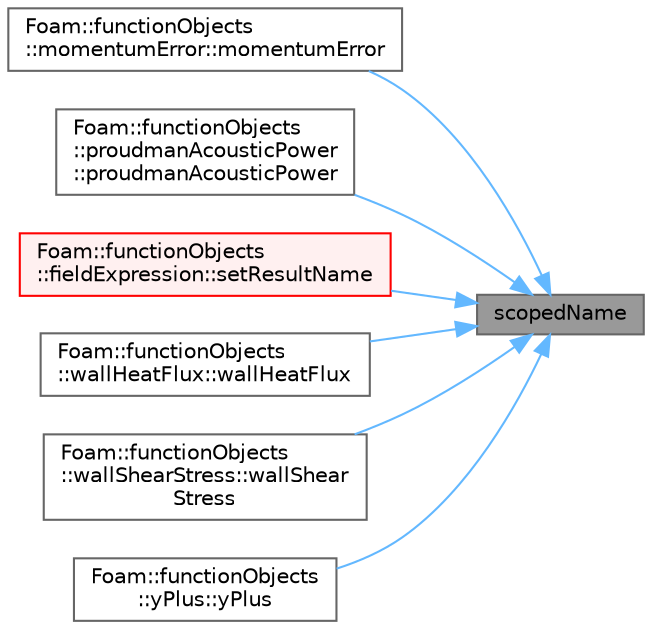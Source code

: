 digraph "scopedName"
{
 // LATEX_PDF_SIZE
  bgcolor="transparent";
  edge [fontname=Helvetica,fontsize=10,labelfontname=Helvetica,labelfontsize=10];
  node [fontname=Helvetica,fontsize=10,shape=box,height=0.2,width=0.4];
  rankdir="RL";
  Node1 [id="Node000001",label="scopedName",height=0.2,width=0.4,color="gray40", fillcolor="grey60", style="filled", fontcolor="black",tooltip=" "];
  Node1 -> Node2 [id="edge1_Node000001_Node000002",dir="back",color="steelblue1",style="solid",tooltip=" "];
  Node2 [id="Node000002",label="Foam::functionObjects\l::momentumError::momentumError",height=0.2,width=0.4,color="grey40", fillcolor="white", style="filled",URL="$classFoam_1_1functionObjects_1_1momentumError.html#ab6b7714be9c64c505354e2c8c1f0e99a",tooltip=" "];
  Node1 -> Node3 [id="edge2_Node000001_Node000003",dir="back",color="steelblue1",style="solid",tooltip=" "];
  Node3 [id="Node000003",label="Foam::functionObjects\l::proudmanAcousticPower\l::proudmanAcousticPower",height=0.2,width=0.4,color="grey40", fillcolor="white", style="filled",URL="$classFoam_1_1functionObjects_1_1proudmanAcousticPower.html#ad9b64586760e650c0fe7e6cc969411e5",tooltip=" "];
  Node1 -> Node4 [id="edge3_Node000001_Node000004",dir="back",color="steelblue1",style="solid",tooltip=" "];
  Node4 [id="Node000004",label="Foam::functionObjects\l::fieldExpression::setResultName",height=0.2,width=0.4,color="red", fillcolor="#FFF0F0", style="filled",URL="$classFoam_1_1functionObjects_1_1fieldExpression.html#af58114af8be0a8f017ae947b3054f6c6",tooltip=" "];
  Node1 -> Node21 [id="edge4_Node000001_Node000021",dir="back",color="steelblue1",style="solid",tooltip=" "];
  Node21 [id="Node000021",label="Foam::functionObjects\l::wallHeatFlux::wallHeatFlux",height=0.2,width=0.4,color="grey40", fillcolor="white", style="filled",URL="$classFoam_1_1functionObjects_1_1wallHeatFlux.html#abb826130d6e7f904c12f36f822501668",tooltip=" "];
  Node1 -> Node22 [id="edge5_Node000001_Node000022",dir="back",color="steelblue1",style="solid",tooltip=" "];
  Node22 [id="Node000022",label="Foam::functionObjects\l::wallShearStress::wallShear\lStress",height=0.2,width=0.4,color="grey40", fillcolor="white", style="filled",URL="$classFoam_1_1functionObjects_1_1wallShearStress.html#ab0a58da727fb9d37dd7fad27972d8164",tooltip=" "];
  Node1 -> Node23 [id="edge6_Node000001_Node000023",dir="back",color="steelblue1",style="solid",tooltip=" "];
  Node23 [id="Node000023",label="Foam::functionObjects\l::yPlus::yPlus",height=0.2,width=0.4,color="grey40", fillcolor="white", style="filled",URL="$classFoam_1_1functionObjects_1_1yPlus.html#ac87955602c2327b4a4a1dbc9aab10b3b",tooltip=" "];
}

